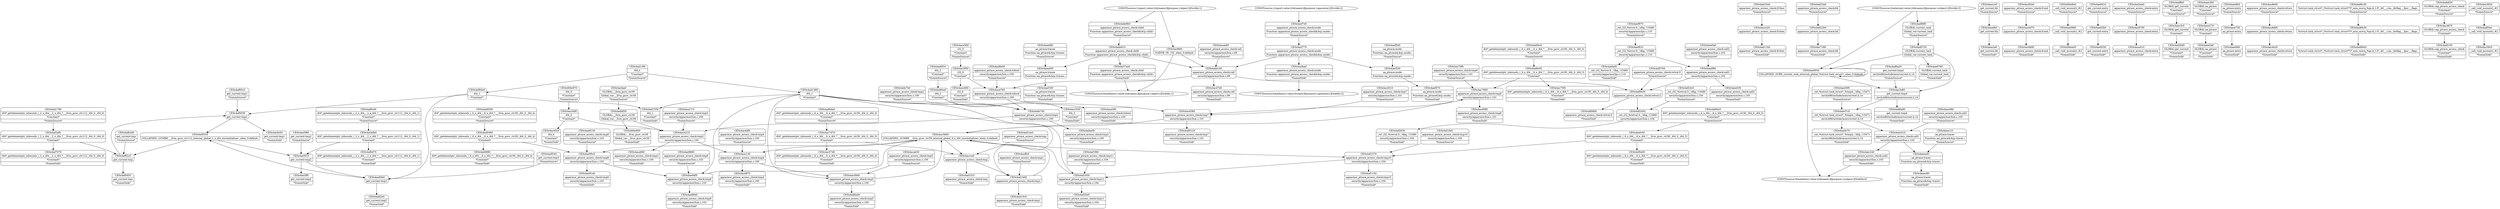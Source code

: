 digraph {
	CE0x4acd080 [shape=record,shape=Mrecord,label="{CE0x4acd080|apparmor_ptrace_access_check:tmp6|security/apparmor/lsm.c,101|*SummSink*}"]
	CE0x4acbdb0 [shape=record,shape=Mrecord,label="{CE0x4acbdb0|i64*_getelementptr_inbounds_(_2_x_i64_,_2_x_i64_*___llvm_gcov_ctr112,_i64_0,_i64_1)|*Constant*}"]
	CE0x4af94e0 [shape=record,shape=Mrecord,label="{CE0x4af94e0|i64_1|*Constant*}"]
	CE0x4af6c00 [shape=record,shape=Mrecord,label="{CE0x4af6c00|i64*_getelementptr_inbounds_(_2_x_i64_,_2_x_i64_*___llvm_gcov_ctr112,_i64_0,_i64_1)|*Constant*|*SummSource*}"]
	CE0x4ad10a0 [shape=record,shape=Mrecord,label="{CE0x4ad10a0|apparmor_ptrace_access_check:if.then|*SummSource*}"]
	CE0x4ad7070 [shape=record,shape=Mrecord,label="{CE0x4ad7070|i64*_getelementptr_inbounds_(_2_x_i64_,_2_x_i64_*___llvm_gcov_ctr112,_i64_0,_i64_0)|*Constant*|*SummSink*}"]
	CE0x4aef970 [shape=record,shape=Mrecord,label="{CE0x4aef970|_ret_i32_%error.0,_!dbg_!15485|security/apparmor/ipc.c,110|*SummSource*}"]
	CE0x4ad22b0 [shape=record,shape=Mrecord,label="{CE0x4ad22b0|apparmor_ptrace_access_check:bb}"]
	CE0x4acffc0 [shape=record,shape=Mrecord,label="{CE0x4acffc0|apparmor_ptrace_access_check:tmp1|*SummSource*}"]
	CE0x4ac79f0 [shape=record,shape=Mrecord,label="{CE0x4ac79f0|apparmor_ptrace_access_check:tmp6|security/apparmor/lsm.c,101|*SummSource*}"]
	CE0x4aedc70 [shape=record,shape=Mrecord,label="{CE0x4aedc70|_ret_%struct.task_struct*_%tmp4,_!dbg_!15471|./arch/x86/include/asm/current.h,14|*SummSink*}"]
	CE0x4aed7c0 [shape=record,shape=Mrecord,label="{CE0x4aed7c0|_ret_%struct.task_struct*_%tmp4,_!dbg_!15471|./arch/x86/include/asm/current.h,14}"]
	CE0x4aedf80 [shape=record,shape=Mrecord,label="{CE0x4aedf80|apparmor_ptrace_access_check:call2|security/apparmor/lsm.c,103}"]
	CE0x4aeed50 [shape=record,shape=Mrecord,label="{CE0x4aeed50|aa_ptrace:tracee|Function::aa_ptrace&Arg::tracee::}"]
	CE0x4af08d0 [shape=record,shape=Mrecord,label="{CE0x4af08d0|apparmor_ptrace_access_check:retval.0|*SummSink*}"]
	CE0x4aea1e0 [shape=record,shape=Mrecord,label="{CE0x4aea1e0|get_current:bb|*SummSource*}"]
	CE0x4af92c0 [shape=record,shape=Mrecord,label="{CE0x4af92c0|get_current:tmp}"]
	CE0x4ad15c0 [shape=record,shape=Mrecord,label="{CE0x4ad15c0|apparmor_ptrace_access_check:tmp1|*SummSink*}"]
	CE0x4aec240 [shape=record,shape=Mrecord,label="{CE0x4aec240|apparmor_ptrace_access_check:call1|security/apparmor/lsm.c,103|*SummSink*}"]
	CE0x4ad0ea0 [shape=record,shape=Mrecord,label="{CE0x4ad0ea0|i64_2|*Constant*}"]
	CE0x4af1070 [shape=record,shape=Mrecord,label="{CE0x4af1070|apparmor_ptrace_access_check:tmp10|security/apparmor/lsm.c,104}"]
	CE0x4af20e0 [shape=record,shape=Mrecord,label="{CE0x4af20e0|apparmor_ptrace_access_check:tmp11|security/apparmor/lsm.c,104|*SummSink*}"]
	CE0x4acc6d0 [shape=record,shape=Mrecord,label="{CE0x4acc6d0|i64_0|*Constant*}"]
	CE0x4af2450 [shape=record,shape=Mrecord,label="{CE0x4af2450|_ret_i32_%retval.0,_!dbg_!15480|security/apparmor/lsm.c,104}"]
	CE0x4addf30 [shape=record,shape=Mrecord,label="{CE0x4addf30|GLOBAL:__llvm_gcov_ctr39|Global_var:__llvm_gcov_ctr39}"]
	CE0x4ad8a40 [shape=record,shape=Mrecord,label="{CE0x4ad8a40|apparmor_ptrace_access_check:tmp5|security/apparmor/lsm.c,100|*SummSink*}"]
	CE0x4af6d70 [shape=record,shape=Mrecord,label="{CE0x4af6d70|i64*_getelementptr_inbounds_(_2_x_i64_,_2_x_i64_*___llvm_gcov_ctr112,_i64_0,_i64_1)|*Constant*|*SummSink*}"]
	CE0x4ac4d70 [shape=record,shape=Mrecord,label="{CE0x4ac4d70|apparmor_ptrace_access_check:if.end}"]
	CE0x4ae9680 [shape=record,shape=Mrecord,label="{CE0x4ae9680|apparmor_ptrace_access_check:tmp9|security/apparmor/lsm.c,103|*SummSource*}"]
	CE0x4ae0680 [shape=record,shape=Mrecord,label="{CE0x4ae0680|_call_void_mcount()_#2}"]
	CE0x4af0760 [shape=record,shape=Mrecord,label="{CE0x4af0760|apparmor_ptrace_access_check:retval.0|*SummSource*}"]
	CE0x4ac3a80 [shape=record,shape=Mrecord,label="{CE0x4ac3a80|get_current:tmp4|./arch/x86/include/asm/current.h,14}"]
	CE0x4aea3a0 [shape=record,shape=Mrecord,label="{CE0x4aea3a0|get_current:bb|*SummSink*}"]
	CE0x4ad0500 [shape=record,shape=Mrecord,label="{CE0x4ad0500|i64*_getelementptr_inbounds_(_6_x_i64_,_6_x_i64_*___llvm_gcov_ctr39,_i64_0,_i64_4)|*Constant*|*SummSource*}"]
	CE0x4ae94f0 [shape=record,shape=Mrecord,label="{CE0x4ae94f0|apparmor_ptrace_access_check:tmp9|security/apparmor/lsm.c,103}"]
	CE0x4ae0410 [shape=record,shape=Mrecord,label="{CE0x4ae0410|get_current:entry|*SummSource*}"]
	CE0x4ad6a20 [shape=record,shape=Mrecord,label="{CE0x4ad6a20|get_current:tmp4|./arch/x86/include/asm/current.h,14|*SummSource*}"]
	CE0x4ace460 [shape=record,shape=Mrecord,label="{CE0x4ace460|i32_0|*Constant*|*SummSink*}"]
	CE0x4af0e60 [shape=record,shape=Mrecord,label="{CE0x4af0e60|i64*_getelementptr_inbounds_(_6_x_i64_,_6_x_i64_*___llvm_gcov_ctr39,_i64_0,_i64_5)|*Constant*|*SummSink*}"]
	CE0x4af1150 [shape=record,shape=Mrecord,label="{CE0x4af1150|apparmor_ptrace_access_check:tmp10|security/apparmor/lsm.c,104|*SummSink*}"]
	CE0x4ace130 [shape=record,shape=Mrecord,label="{CE0x4ace130|apparmor_ptrace_access_check:tmp4|security/apparmor/lsm.c,100}"]
	CE0x4af2af0 [shape=record,shape=Mrecord,label="{CE0x4af2af0|i64*_getelementptr_inbounds_(_2_x_i64_,_2_x_i64_*___llvm_gcov_ctr112,_i64_0,_i64_0)|*Constant*}"]
	CE0x4acb4a0 [shape=record,shape=Mrecord,label="{CE0x4acb4a0|apparmor_ptrace_access_check:entry|*SummSource*}"]
	CE0x4ad1780 [shape=record,shape=Mrecord,label="{CE0x4ad1780|i64*_getelementptr_inbounds_(_2_x_i64_,_2_x_i64_*___llvm_gcov_ctr112,_i64_0,_i64_0)|*Constant*|*SummSource*}"]
	CE0x4a37ee0 [shape=record,shape=Mrecord,label="{CE0x4a37ee0|apparmor_ptrace_access_check:child|Function::apparmor_ptrace_access_check&Arg::child::|*SummSink*}"]
	CE0x4aca880 [shape=record,shape=Mrecord,label="{CE0x4aca880|apparmor_ptrace_access_check:tmp3|security/apparmor/lsm.c,100|*SummSink*}"]
	CE0x4ac8700 [shape=record,shape=Mrecord,label="{CE0x4ac8700|apparmor_ptrace_access_check:entry}"]
	CE0x494e8e0 [shape=record,shape=Mrecord,label="{CE0x494e8e0|_call_void_mcount()_#2|*SummSource*}"]
	CE0x4ae00d0 [shape=record,shape=Mrecord,label="{CE0x4ae00d0|GLOBAL:get_current|*Constant*|*SummSink*}"]
	CE0x4ad23a0 [shape=record,shape=Mrecord,label="{CE0x4ad23a0|apparmor_ptrace_access_check:bb|*SummSource*}"]
	CE0x4ae90c0 [shape=record,shape=Mrecord,label="{CE0x4ae90c0|apparmor_ptrace_access_check:tmp8|security/apparmor/lsm.c,103}"]
	CE0x4ad8750 [shape=record,shape=Mrecord,label="{CE0x4ad8750|GLOBAL:current_task|Global_var:current_task}"]
	CE0x4af9330 [shape=record,shape=Mrecord,label="{CE0x4af9330|COLLAPSED:_GCMRE___llvm_gcov_ctr112_internal_global_2_x_i64_zeroinitializer:_elem_0:default:}"]
	CE0x4aef540 [shape=record,shape=Mrecord,label="{CE0x4aef540|aa_ptrace:mode|Function::aa_ptrace&Arg::mode::|*SummSource*}"]
	CE0x4ad6da0 [shape=record,shape=Mrecord,label="{CE0x4ad6da0|i64*_getelementptr_inbounds_(_6_x_i64_,_6_x_i64_*___llvm_gcov_ctr39,_i64_0,_i64_0)|*Constant*|*SummSource*}"]
	CE0x4ac3f50 [shape=record,shape=Mrecord,label="{CE0x4ac3f50|i32_0|*Constant*}"]
	CE0x4ad1ea0 [shape=record,shape=Mrecord,label="{CE0x4ad1ea0|apparmor_ptrace_access_check:tmp|*SummSource*}"]
	CE0x4af10e0 [shape=record,shape=Mrecord,label="{CE0x4af10e0|apparmor_ptrace_access_check:tmp10|security/apparmor/lsm.c,104|*SummSource*}"]
	CE0x4acfaa0 [shape=record,shape=Mrecord,label="{CE0x4acfaa0|GLOBAL:__llvm_gcov_ctr39|Global_var:__llvm_gcov_ctr39|*SummSource*}"]
	CE0x494e870 [shape=record,shape=Mrecord,label="{CE0x494e870|i64_0|*Constant*|*SummSource*}"]
	CE0x4ad0f10 [shape=record,shape=Mrecord,label="{CE0x4ad0f10|i64_2|*Constant*|*SummSource*}"]
	CE0x4aec010 [shape=record,shape=Mrecord,label="{CE0x4aec010|apparmor_ptrace_access_check:call1|security/apparmor/lsm.c,103}"]
	CE0x4ad1550 [shape=record,shape=Mrecord,label="{CE0x4ad1550|i64_1|*Constant*|*SummSink*}"]
	"CONST[source:2(external),value:2(dynamic)][purpose:{subject}][SrcIdx:3]"
	CE0x4ae0550 [shape=record,shape=Mrecord,label="{CE0x4ae0550|get_current:entry|*SummSink*}"]
	CE0x4ace5f0 [shape=record,shape=Mrecord,label="{CE0x4ace5f0|apparmor_ptrace_access_check:tobool|security/apparmor/lsm.c,100|*SummSink*}"]
	CE0x4aefad0 [shape=record,shape=Mrecord,label="{CE0x4aefad0|_ret_i32_%error.0,_!dbg_!15485|security/apparmor/ipc.c,110|*SummSink*}"]
	CE0x4af2930 [shape=record,shape=Mrecord,label="{CE0x4af2930|_ret_i32_%retval.0,_!dbg_!15480|security/apparmor/lsm.c,104|*SummSink*}"]
	CE0x4ad11b0 [shape=record,shape=Mrecord,label="{CE0x4ad11b0|apparmor_ptrace_access_check:if.then|*SummSink*}"]
	CE0x4ae02b0 [shape=record,shape=Mrecord,label="{CE0x4ae02b0|get_current:entry}"]
	CE0x4aee030 [shape=record,shape=Mrecord,label="{CE0x4aee030|apparmor_ptrace_access_check:call2|security/apparmor/lsm.c,103|*SummSink*}"]
	CE0x4ade910 [shape=record,shape=Mrecord,label="{CE0x4ade910|apparmor_ptrace_access_check:child|Function::apparmor_ptrace_access_check&Arg::child::}"]
	CE0x4aee0a0 [shape=record,shape=Mrecord,label="{CE0x4aee0a0|apparmor_ptrace_access_check:call2|security/apparmor/lsm.c,103|*SummSource*}"]
	CE0x4ace210 [shape=record,shape=Mrecord,label="{CE0x4ace210|apparmor_ptrace_access_check:tmp3|security/apparmor/lsm.c,100}"]
	CE0x4aec080 [shape=record,shape=Mrecord,label="{CE0x4aec080|apparmor_ptrace_access_check:call1|security/apparmor/lsm.c,103|*SummSource*}"]
	CE0x4aee5a0 [shape=record,shape=Mrecord,label="{CE0x4aee5a0|GLOBAL:aa_ptrace|*Constant*|*SummSink*}"]
	CE0x4ac9b80 [shape=record,shape=Mrecord,label="{CE0x4ac9b80|apparmor_ptrace_access_check:if.end|*SummSink*}"]
	CE0x4ad88f0 [shape=record,shape=Mrecord,label="{CE0x4ad88f0|GLOBAL:current_task|Global_var:current_task|*SummSource*}"]
	CE0x4aee980 [shape=record,shape=Mrecord,label="{CE0x4aee980|aa_ptrace:entry|*SummSink*}"]
	CE0x4ad8e00 [shape=record,shape=Mrecord,label="{CE0x4ad8e00|apparmor_ptrace_access_check:tobool|security/apparmor/lsm.c,100|*SummSource*}"]
	CE0x4aca710 [shape=record,shape=Mrecord,label="{CE0x4aca710|apparmor_ptrace_access_check:tmp3|security/apparmor/lsm.c,100|*SummSource*}"]
	CE0x4ae5f10 [shape=record,shape=Mrecord,label="{CE0x4ae5f10|get_current:tmp2}"]
	CE0x4ade9b0 [shape=record,shape=Mrecord,label="{CE0x4ade9b0|apparmor_ptrace_access_check:child|Function::apparmor_ptrace_access_check&Arg::child::|*SummSource*}"]
	CE0x4ac8d90 [shape=record,shape=Mrecord,label="{CE0x4ac8d90|apparmor_ptrace_access_check:return}"]
	CE0x4ad8640 [shape=record,shape=Mrecord,label="{CE0x4ad8640|%struct.task_struct*_(%struct.task_struct**)*_asm_movq_%gs:$_1:P_,$0_,_r,im,_dirflag_,_fpsr_,_flags_|*SummSink*}"]
	CE0x4accca0 [shape=record,shape=Mrecord,label="{CE0x4accca0|apparmor_ptrace_access_check:tmp}"]
	CE0x4ad6c30 [shape=record,shape=Mrecord,label="{CE0x4ad6c30|%struct.task_struct*_(%struct.task_struct**)*_asm_movq_%gs:$_1:P_,$0_,_r,im,_dirflag_,_fpsr_,_flags_|*SummSource*}"]
	CE0x4acae90 [shape=record,shape=Mrecord,label="{CE0x4acae90|apparmor_ptrace_access_check:call|security/apparmor/lsm.c,99|*SummSource*}"]
	CE0x4ae6930 [shape=record,shape=Mrecord,label="{CE0x4ae6930|COLLAPSED:_GCRE_current_task_external_global_%struct.task_struct*:_elem_0:default:}"]
	CE0x4ace760 [shape=record,shape=Mrecord,label="{CE0x4ace760|apparmor_ptrace_access_check:tobool|security/apparmor/lsm.c,100}"]
	CE0x4aeec10 [shape=record,shape=Mrecord,label="{CE0x4aeec10|aa_ptrace:tracer|Function::aa_ptrace&Arg::tracer::|*SummSource*}"]
	CE0x4ad6b30 [shape=record,shape=Mrecord,label="{CE0x4ad6b30|%struct.task_struct*_(%struct.task_struct**)*_asm_movq_%gs:$_1:P_,$0_,_r,im,_dirflag_,_fpsr_,_flags_}"]
	CE0x4af0bc0 [shape=record,shape=Mrecord,label="{CE0x4af0bc0|i64*_getelementptr_inbounds_(_6_x_i64_,_6_x_i64_*___llvm_gcov_ctr39,_i64_0,_i64_5)|*Constant*|*SummSource*}"]
	CE0x4ac47d0 [shape=record,shape=Mrecord,label="{CE0x4ac47d0|apparmor_ptrace_access_check:call|security/apparmor/lsm.c,99|*SummSink*}"]
	CE0x4acf660 [shape=record,shape=Mrecord,label="{CE0x4acf660|VOIDTB_TE:_CE:_elem_0:default:}"]
	CE0x4ace0c0 [shape=record,shape=Mrecord,label="{CE0x4ace0c0|i64_0|*Constant*|*SummSink*}"]
	CE0x4ade740 [shape=record,shape=Mrecord,label="{CE0x4ade740|apparmor_ptrace_access_check:tmp2|security/apparmor/lsm.c,100}"]
	CE0x4aee200 [shape=record,shape=Mrecord,label="{CE0x4aee200|GLOBAL:aa_ptrace|*Constant*|*SummSource*}"]
	CE0x4aefc00 [shape=record,shape=Mrecord,label="{CE0x4aefc00|i64*_getelementptr_inbounds_(_6_x_i64_,_6_x_i64_*___llvm_gcov_ctr39,_i64_0,_i64_5)|*Constant*}"]
	CE0x4ade140 [shape=record,shape=Mrecord,label="{CE0x4ade140|apparmor_ptrace_access_check:call|security/apparmor/lsm.c,99}"]
	CE0x4ae5f80 [shape=record,shape=Mrecord,label="{CE0x4ae5f80|get_current:tmp2|*SummSource*}"]
	CE0x4aca410 [shape=record,shape=Mrecord,label="{CE0x4aca410|apparmor_ptrace_access_check:entry|*SummSink*}"]
	CE0x4acddf0 [shape=record,shape=Mrecord,label="{CE0x4acddf0|apparmor_ptrace_access_check:tmp4|security/apparmor/lsm.c,100|*SummSource*}"]
	"CONST[source:0(mediator),value:0(static)][purpose:{operation}][SnkIdx:2]"
	CE0x4acd510 [shape=record,shape=Mrecord,label="{CE0x4acd510|apparmor_ptrace_access_check:tmp7|security/apparmor/lsm.c,101|*SummSource*}"]
	CE0x4ad1380 [shape=record,shape=Mrecord,label="{CE0x4ad1380|i64_1|*Constant*}"]
	CE0x4ad13f0 [shape=record,shape=Mrecord,label="{CE0x4ad13f0|i64_1|*Constant*|*SummSource*}"]
	CE0x4adf150 [shape=record,shape=Mrecord,label="{CE0x4adf150|GLOBAL:cap_ptrace_access_check|*Constant*|*SummSink*}"]
	CE0x4aeea40 [shape=record,shape=Mrecord,label="{CE0x4aeea40|aa_ptrace:tracer|Function::aa_ptrace&Arg::tracer::}"]
	CE0x4aeefd0 [shape=record,shape=Mrecord,label="{CE0x4aeefd0|aa_ptrace:tracee|Function::aa_ptrace&Arg::tracee::|*SummSource*}"]
	CE0x4ae9130 [shape=record,shape=Mrecord,label="{CE0x4ae9130|apparmor_ptrace_access_check:tmp8|security/apparmor/lsm.c,103|*SummSource*}"]
	"CONST[source:1(input),value:2(dynamic)][purpose:{object}][SrcIdx:1]"
	CE0x4adf2e0 [shape=record,shape=Mrecord,label="{CE0x4adf2e0|get_current:tmp3|*SummSink*}"]
	CE0x4ace560 [shape=record,shape=Mrecord,label="{CE0x4ace560|i32_0|*Constant*|*SummSource*}"]
	CE0x4af95c0 [shape=record,shape=Mrecord,label="{CE0x4af95c0|get_current:tmp1|*SummSource*}"]
	CE0x4ac7380 [shape=record,shape=Mrecord,label="{CE0x4ac7380|apparmor_ptrace_access_check:bb|*SummSink*}"]
	CE0x4ac75f0 [shape=record,shape=Mrecord,label="{CE0x4ac75f0|i64*_getelementptr_inbounds_(_6_x_i64_,_6_x_i64_*___llvm_gcov_ctr39,_i64_0,_i64_3)|*Constant*|*SummSink*}"]
	CE0x4ae6780 [shape=record,shape=Mrecord,label="{CE0x4ae6780|GLOBAL:current_task|Global_var:current_task|*SummSink*}"]
	CE0x4af1f60 [shape=record,shape=Mrecord,label="{CE0x4af1f60|apparmor_ptrace_access_check:tmp11|security/apparmor/lsm.c,104|*SummSource*}"]
	CE0x4adffa0 [shape=record,shape=Mrecord,label="{CE0x4adffa0|GLOBAL:get_current|*Constant*|*SummSource*}"]
	CE0x4ac7980 [shape=record,shape=Mrecord,label="{CE0x4ac7980|apparmor_ptrace_access_check:tmp6|security/apparmor/lsm.c,101}"]
	CE0x4ac7470 [shape=record,shape=Mrecord,label="{CE0x4ac7470|i64*_getelementptr_inbounds_(_6_x_i64_,_6_x_i64_*___llvm_gcov_ctr39,_i64_0,_i64_0)|*Constant*}"]
	CE0x4aee750 [shape=record,shape=Mrecord,label="{CE0x4aee750|aa_ptrace:entry}"]
	CE0x4af24c0 [shape=record,shape=Mrecord,label="{CE0x4af24c0|_ret_i32_%retval.0,_!dbg_!15480|security/apparmor/lsm.c,104|*SummSource*}"]
	CE0x4ac39c0 [shape=record,shape=Mrecord,label="{CE0x4ac39c0|_call_void_mcount()_#2|*SummSink*}"]
	"CONST[source:0(mediator),value:2(dynamic)][purpose:{subject}][SnkIdx:0]"
	CE0x4aee8b0 [shape=record,shape=Mrecord,label="{CE0x4aee8b0|aa_ptrace:entry|*SummSource*}"]
	CE0x4af9450 [shape=record,shape=Mrecord,label="{CE0x4af9450|get_current:tmp|*SummSink*}"]
	CE0x4af9550 [shape=record,shape=Mrecord,label="{CE0x4af9550|get_current:tmp1}"]
	CE0x4ad8c00 [shape=record,shape=Mrecord,label="{CE0x4ad8c00|i64*_getelementptr_inbounds_(_6_x_i64_,_6_x_i64_*___llvm_gcov_ctr39,_i64_0,_i64_3)|*Constant*}"]
	CE0x4aed5f0 [shape=record,shape=Mrecord,label="{CE0x4aed5f0|_ret_%struct.task_struct*_%tmp4,_!dbg_!15471|./arch/x86/include/asm/current.h,14|*SummSource*}"]
	CE0x4ac5840 [shape=record,shape=Mrecord,label="{CE0x4ac5840|COLLAPSED:_GCMRE___llvm_gcov_ctr39_internal_global_6_x_i64_zeroinitializer:_elem_0:default:}"]
	CE0x4ae9840 [shape=record,shape=Mrecord,label="{CE0x4ae9840|apparmor_ptrace_access_check:tmp9|security/apparmor/lsm.c,103|*SummSink*}"]
	CE0x4acd870 [shape=record,shape=Mrecord,label="{CE0x4acd870|apparmor_ptrace_access_check:tmp4|security/apparmor/lsm.c,100|*SummSink*}"]
	CE0x4ad1f10 [shape=record,shape=Mrecord,label="{CE0x4ad1f10|apparmor_ptrace_access_check:tmp|*SummSink*}"]
	CE0x4adf240 [shape=record,shape=Mrecord,label="{CE0x4adf240|get_current:tmp3|*SummSource*}"]
	CE0x4adf3a0 [shape=record,shape=Mrecord,label="{CE0x4adf3a0|_call_void_mcount()_#2}"]
	"CONST[source:0(mediator),value:2(dynamic)][purpose:{object}][SnkIdx:1]"
	CE0x4ae5ff0 [shape=record,shape=Mrecord,label="{CE0x4ae5ff0|get_current:tmp2|*SummSink*}"]
	CE0x4ad0490 [shape=record,shape=Mrecord,label="{CE0x4ad0490|i64*_getelementptr_inbounds_(_6_x_i64_,_6_x_i64_*___llvm_gcov_ctr39,_i64_0,_i64_4)|*Constant*}"]
	CE0x4ad0bc0 [shape=record,shape=Mrecord,label="{CE0x4ad0bc0|i64*_getelementptr_inbounds_(_6_x_i64_,_6_x_i64_*___llvm_gcov_ctr39,_i64_0,_i64_3)|*Constant*|*SummSource*}"]
	CE0x4ad0880 [shape=record,shape=Mrecord,label="{CE0x4ad0880|i64*_getelementptr_inbounds_(_6_x_i64_,_6_x_i64_*___llvm_gcov_ctr39,_i64_0,_i64_4)|*Constant*|*SummSink*}"]
	CE0x4ae91a0 [shape=record,shape=Mrecord,label="{CE0x4ae91a0|apparmor_ptrace_access_check:tmp8|security/apparmor/lsm.c,103|*SummSink*}"]
	CE0x4aef810 [shape=record,shape=Mrecord,label="{CE0x4aef810|_ret_i32_%error.0,_!dbg_!15485|security/apparmor/ipc.c,110}"]
	CE0x4ac85a0 [shape=record,shape=Mrecord,label="{CE0x4ac85a0|apparmor_ptrace_access_check:if.end|*SummSource*}"]
	CE0x4aee270 [shape=record,shape=Mrecord,label="{CE0x4aee270|GLOBAL:aa_ptrace|*Constant*}"]
	CE0x4aec3c0 [shape=record,shape=Mrecord,label="{CE0x4aec3c0|GLOBAL:get_current|*Constant*}"]
	CE0x4ad1460 [shape=record,shape=Mrecord,label="{CE0x4ad1460|apparmor_ptrace_access_check:tmp1}"]
	CE0x494e800 [shape=record,shape=Mrecord,label="{CE0x494e800|GLOBAL:__llvm_gcov_ctr39|Global_var:__llvm_gcov_ctr39|*SummSink*}"]
	CE0x4acd9d0 [shape=record,shape=Mrecord,label="{CE0x4acd9d0|apparmor_ptrace_access_check:tmp5|security/apparmor/lsm.c,100}"]
	CE0x4ac4870 [shape=record,shape=Mrecord,label="{CE0x4ac4870|GLOBAL:cap_ptrace_access_check|*Constant*}"]
	CE0x4ad0120 [shape=record,shape=Mrecord,label="{CE0x4ad0120|apparmor_ptrace_access_check:tmp7|security/apparmor/lsm.c,101|*SummSink*}"]
	CE0x4ae60e0 [shape=record,shape=Mrecord,label="{CE0x4ae60e0|get_current:tmp3}"]
	CE0x4acc530 [shape=record,shape=Mrecord,label="{CE0x4acc530|i64_2|*Constant*|*SummSink*}"]
	CE0x4acf770 [shape=record,shape=Mrecord,label="{CE0x4acf770|apparmor_ptrace_access_check:mode|Function::apparmor_ptrace_access_check&Arg::mode::}"]
	CE0x4adeef0 [shape=record,shape=Mrecord,label="{CE0x4adeef0|apparmor_ptrace_access_check:tmp2|security/apparmor/lsm.c,100|*SummSink*}"]
	CE0x4af1650 [shape=record,shape=Mrecord,label="{CE0x4af1650|apparmor_ptrace_access_check:tmp11|security/apparmor/lsm.c,104}"]
	CE0x4ac3920 [shape=record,shape=Mrecord,label="{CE0x4ac3920|_call_void_mcount()_#2|*SummSource*}"]
	CE0x4acce20 [shape=record,shape=Mrecord,label="{CE0x4acce20|apparmor_ptrace_access_check:if.then}"]
	CE0x4ade7b0 [shape=record,shape=Mrecord,label="{CE0x4ade7b0|apparmor_ptrace_access_check:tmp2|security/apparmor/lsm.c,100|*SummSource*}"]
	CE0x4aef330 [shape=record,shape=Mrecord,label="{CE0x4aef330|aa_ptrace:mode|Function::aa_ptrace&Arg::mode::}"]
	CE0x4af0630 [shape=record,shape=Mrecord,label="{CE0x4af0630|apparmor_ptrace_access_check:retval.0}"]
	CE0x4aef670 [shape=record,shape=Mrecord,label="{CE0x4aef670|aa_ptrace:mode|Function::aa_ptrace&Arg::mode::|*SummSink*}"]
	CE0x494ea00 [shape=record,shape=Mrecord,label="{CE0x494ea00|_call_void_mcount()_#2|*SummSink*}"]
	CE0x4aea0b0 [shape=record,shape=Mrecord,label="{CE0x4aea0b0|get_current:bb}"]
	"CONST[source:1(input),value:2(dynamic)][purpose:{operation}][SrcIdx:2]"
	CE0x4acf7e0 [shape=record,shape=Mrecord,label="{CE0x4acf7e0|apparmor_ptrace_access_check:mode|Function::apparmor_ptrace_access_check&Arg::mode::|*SummSource*}"]
	CE0x4acd380 [shape=record,shape=Mrecord,label="{CE0x4acd380|apparmor_ptrace_access_check:tmp7|security/apparmor/lsm.c,101}"]
	CE0x4ac4e20 [shape=record,shape=Mrecord,label="{CE0x4ac4e20|apparmor_ptrace_access_check:return|*SummSink*}"]
	CE0x4acfea0 [shape=record,shape=Mrecord,label="{CE0x4acfea0|apparmor_ptrace_access_check:mode|Function::apparmor_ptrace_access_check&Arg::mode::|*SummSink*}"]
	CE0x4aeec80 [shape=record,shape=Mrecord,label="{CE0x4aeec80|aa_ptrace:tracer|Function::aa_ptrace&Arg::tracer::|*SummSink*}"]
	CE0x4ade820 [shape=record,shape=Mrecord,label="{CE0x4ade820|GLOBAL:cap_ptrace_access_check|*Constant*|*SummSource*}"]
	CE0x4aef190 [shape=record,shape=Mrecord,label="{CE0x4aef190|aa_ptrace:tracee|Function::aa_ptrace&Arg::tracee::|*SummSink*}"]
	CE0x4ac57d0 [shape=record,shape=Mrecord,label="{CE0x4ac57d0|i64*_getelementptr_inbounds_(_6_x_i64_,_6_x_i64_*___llvm_gcov_ctr39,_i64_0,_i64_0)|*Constant*|*SummSink*}"]
	CE0x4acbe50 [shape=record,shape=Mrecord,label="{CE0x4acbe50|get_current:tmp1|*SummSink*}"]
	CE0x4ad6a90 [shape=record,shape=Mrecord,label="{CE0x4ad6a90|get_current:tmp4|./arch/x86/include/asm/current.h,14|*SummSink*}"]
	CE0x4ac8e60 [shape=record,shape=Mrecord,label="{CE0x4ac8e60|apparmor_ptrace_access_check:return|*SummSource*}"]
	CE0x4afb2d0 [shape=record,shape=Mrecord,label="{CE0x4afb2d0|get_current:tmp|*SummSource*}"]
	CE0x4acad30 [shape=record,shape=Mrecord,label="{CE0x4acad30|apparmor_ptrace_access_check:tmp5|security/apparmor/lsm.c,100|*SummSource*}"]
	CE0x4ad13f0 -> CE0x4ad1380
	CE0x4acae90 -> CE0x4ade140
	CE0x4ac4870 -> CE0x4adf150
	CE0x4ae90c0 -> CE0x4ae91a0
	CE0x4ae90c0 -> CE0x4ae94f0
	CE0x4ad88f0 -> CE0x4ad8750
	CE0x4ad8c00 -> CE0x4ac7980
	CE0x4aee8b0 -> CE0x4aee750
	CE0x4ade740 -> CE0x4adeef0
	CE0x4ace210 -> CE0x4aca880
	CE0x4aedf80 -> CE0x4aee030
	CE0x4ade140 -> CE0x4ace760
	CE0x4ac7470 -> CE0x4ac57d0
	CE0x4ae0410 -> CE0x4ae02b0
	CE0x4ac7980 -> CE0x4acd380
	CE0x4ad6b30 -> CE0x4ad8640
	CE0x4ac5840 -> CE0x4ae90c0
	CE0x4ade140 -> CE0x4af0630
	CE0x4ac3f50 -> CE0x4ace460
	CE0x4ae02b0 -> CE0x4ae0550
	CE0x4aec240 -> "CONST[source:0(mediator),value:2(dynamic)][purpose:{subject}][SnkIdx:0]"
	CE0x4af94e0 -> CE0x4ae60e0
	CE0x4ad0500 -> CE0x4ad0490
	CE0x4acf7e0 -> CE0x4acf770
	CE0x4acc6d0 -> CE0x4ace210
	CE0x4ace210 -> CE0x4ace130
	CE0x494e870 -> CE0x4acc6d0
	CE0x4ac79f0 -> CE0x4ac7980
	CE0x4aef970 -> CE0x4aef810
	CE0x4af0630 -> CE0x4af08d0
	CE0x4acbdb0 -> CE0x4af6d70
	CE0x4acffc0 -> CE0x4ad1460
	CE0x4aee270 -> CE0x4aee5a0
	CE0x4ad1ea0 -> CE0x4accca0
	CE0x4aef810 -> CE0x4aedf80
	CE0x4ad0490 -> CE0x4ad0880
	CE0x4aedf80 -> CE0x4af0630
	CE0x4ad22b0 -> CE0x4ac7380
	CE0x4ac4d70 -> CE0x4ac9b80
	CE0x4ac3a80 -> CE0x4aed7c0
	CE0x4af1650 -> CE0x4af20e0
	CE0x4ade7b0 -> CE0x4ade740
	CE0x4ac3f50 -> CE0x4ace760
	CE0x4ad1460 -> CE0x4ad15c0
	CE0x4ac5840 -> CE0x4accca0
	CE0x4ad1380 -> CE0x4ae94f0
	CE0x4af24c0 -> CE0x4af2450
	CE0x4ae60e0 -> CE0x4adf2e0
	CE0x4af2af0 -> CE0x4af92c0
	CE0x4accca0 -> CE0x4ad1460
	CE0x4acf770 -> CE0x4acfea0
	CE0x4ad1780 -> CE0x4af2af0
	CE0x4ac8d90 -> CE0x4ac4e20
	CE0x4ad1380 -> CE0x4af1650
	CE0x4acddf0 -> CE0x4ace130
	CE0x4aca710 -> CE0x4ace210
	CE0x4ad0490 -> CE0x4ae90c0
	CE0x4ac5840 -> CE0x4ac7980
	CE0x4a37ee0 -> "CONST[source:0(mediator),value:2(dynamic)][purpose:{object}][SnkIdx:1]"
	CE0x4acd9d0 -> CE0x4ac5840
	CE0x4addf30 -> CE0x494e800
	CE0x4ad0ea0 -> CE0x4ade740
	CE0x4ad8750 -> CE0x4ac3a80
	CE0x4af0760 -> CE0x4af0630
	CE0x4acce20 -> CE0x4ad11b0
	CE0x4ace760 -> CE0x4ace5f0
	CE0x4ad1380 -> CE0x4ade740
	CE0x4ae6930 -> CE0x4ae6930
	CE0x4aefc00 -> CE0x4af0e60
	CE0x4acd9d0 -> CE0x4ad8a40
	CE0x4af9330 -> CE0x4af92c0
	CE0x4ac8700 -> CE0x4aca410
	CE0x4ade140 -> CE0x4ac47d0
	CE0x4ae5f10 -> CE0x4ae60e0
	CE0x4adf240 -> CE0x4ae60e0
	CE0x4af92c0 -> CE0x4af9450
	CE0x4ad8750 -> CE0x4ae6930
	CE0x4ade910 -> CE0x4aeed50
	CE0x4af1070 -> CE0x4af1150
	CE0x4acd510 -> CE0x4acd380
	CE0x4af1650 -> CE0x4ac5840
	CE0x4ad6da0 -> CE0x4ac7470
	CE0x4ae60e0 -> CE0x4af9330
	CE0x4ae5f80 -> CE0x4ae5f10
	CE0x4af2af0 -> CE0x4ad7070
	CE0x4aee0a0 -> CE0x4aedf80
	CE0x4acfaa0 -> CE0x4addf30
	CE0x4adf3a0 -> CE0x4ac39c0
	"CONST[source:2(external),value:2(dynamic)][purpose:{subject}][SrcIdx:3]" -> CE0x4ae6930
	CE0x4aed7c0 -> CE0x4aedc70
	CE0x4acb4a0 -> CE0x4ac8700
	CE0x4aefc00 -> CE0x4af1070
	CE0x4ad13f0 -> CE0x4af94e0
	CE0x4af0630 -> CE0x4af2450
	CE0x4acad30 -> CE0x4acd9d0
	CE0x4ad8c00 -> CE0x4ac75f0
	CE0x4ad1460 -> CE0x4ac5840
	CE0x4acd380 -> CE0x4ac5840
	CE0x4acf770 -> CE0x4ade140
	CE0x4ac85a0 -> CE0x4ac4d70
	CE0x4af9550 -> CE0x4acbe50
	CE0x4aec3c0 -> CE0x4ae00d0
	CE0x4ace130 -> CE0x4acd870
	CE0x4acf660 -> CE0x4ade140
	CE0x4ad8e00 -> CE0x4ace760
	CE0x4acf770 -> CE0x4aef330
	CE0x4ade9b0 -> CE0x4ade910
	CE0x4ace760 -> CE0x4ade740
	CE0x4aeed50 -> CE0x4aef190
	CE0x4ad1380 -> CE0x4acd9d0
	CE0x4ad6c30 -> CE0x4ad6b30
	CE0x4ade740 -> CE0x4ace210
	CE0x4ad1380 -> CE0x4ad1460
	CE0x4aee750 -> CE0x4aee980
	CE0x4acf660 -> "CONST[source:0(mediator),value:2(dynamic)][purpose:{object}][SnkIdx:1]"
	CE0x4ace560 -> CE0x4ac3f50
	CE0x4afb2d0 -> CE0x4af92c0
	CE0x4aec010 -> CE0x4aec240
	CE0x4aec080 -> CE0x4aec010
	CE0x4aea1e0 -> CE0x4aea0b0
	CE0x4af92c0 -> CE0x4af9550
	"CONST[source:1(input),value:2(dynamic)][purpose:{object}][SrcIdx:1]" -> CE0x4ade9b0
	CE0x4ad6a20 -> CE0x4ac3a80
	CE0x4ae9680 -> CE0x4ae94f0
	CE0x4acc6d0 -> CE0x4ace0c0
	CE0x4ae9130 -> CE0x4ae90c0
	CE0x494e8e0 -> CE0x4ae0680
	CE0x4ac5840 -> CE0x4ace130
	CE0x4aef540 -> CE0x4aef330
	CE0x4aef330 -> CE0x4aef670
	"CONST[source:2(external),value:2(dynamic)][purpose:{subject}][SrcIdx:3]" -> CE0x4ad88f0
	CE0x4ade910 -> CE0x4ade140
	CE0x4ae6930 -> CE0x4ac3a80
	CE0x4acfea0 -> "CONST[source:0(mediator),value:0(static)][purpose:{operation}][SnkIdx:2]"
	CE0x4ac3a80 -> CE0x4ad6a90
	CE0x4af9550 -> CE0x4af9330
	CE0x4aeefd0 -> CE0x4aeed50
	CE0x4af1070 -> CE0x4af1650
	CE0x4aee200 -> CE0x4aee270
	CE0x4af94e0 -> CE0x4ad1550
	CE0x4ac8e60 -> CE0x4ac8d90
	CE0x4af9330 -> CE0x4ae5f10
	CE0x4aeec10 -> CE0x4aeea40
	"CONST[source:1(input),value:2(dynamic)][purpose:{operation}][SrcIdx:2]" -> CE0x4acf7e0
	CE0x4af0bc0 -> CE0x4aefc00
	CE0x4ac7470 -> CE0x4accca0
	CE0x4ad0ea0 -> CE0x4acc530
	CE0x4ad10a0 -> CE0x4acce20
	CE0x4af95c0 -> CE0x4af9550
	CE0x4af10e0 -> CE0x4af1070
	CE0x4ae94f0 -> CE0x4ac5840
	CE0x4adffa0 -> CE0x4aec3c0
	CE0x4af1f60 -> CE0x4af1650
	CE0x4accca0 -> CE0x4ad1f10
	CE0x4aed7c0 -> CE0x4aec010
	CE0x4ad8750 -> CE0x4ae6780
	CE0x4ae0680 -> CE0x494ea00
	CE0x4aef810 -> CE0x4aefad0
	CE0x4aeea40 -> CE0x4aeec80
	CE0x4af6c00 -> CE0x4acbdb0
	CE0x4addf30 -> CE0x4ace210
	CE0x4ad1380 -> CE0x4ad1550
	CE0x4ad23a0 -> CE0x4ad22b0
	CE0x4ade910 -> CE0x4a37ee0
	CE0x4ac3920 -> CE0x4adf3a0
	CE0x4aea0b0 -> CE0x4aea3a0
	CE0x4ac7980 -> CE0x4acd080
	CE0x4acbdb0 -> CE0x4ae5f10
	CE0x4ae94f0 -> CE0x4ae9840
	CE0x4ae5f10 -> CE0x4ae5ff0
	CE0x4ace130 -> CE0x4acd9d0
	CE0x4ac5840 -> CE0x4af1070
	CE0x4aec010 -> CE0x4aeea40
	CE0x4af94e0 -> CE0x4af9550
	CE0x4ad0f10 -> CE0x4ad0ea0
	CE0x4aed5f0 -> CE0x4aed7c0
	CE0x4ae6930 -> "CONST[source:0(mediator),value:2(dynamic)][purpose:{subject}][SnkIdx:0]"
	CE0x4ad0bc0 -> CE0x4ad8c00
	CE0x4acd380 -> CE0x4ad0120
	"CONST[source:1(input),value:2(dynamic)][purpose:{object}][SrcIdx:1]" -> CE0x4acf660
	CE0x4ade820 -> CE0x4ac4870
	CE0x4af2450 -> CE0x4af2930
	CE0x4ad1380 -> CE0x4acd380
}